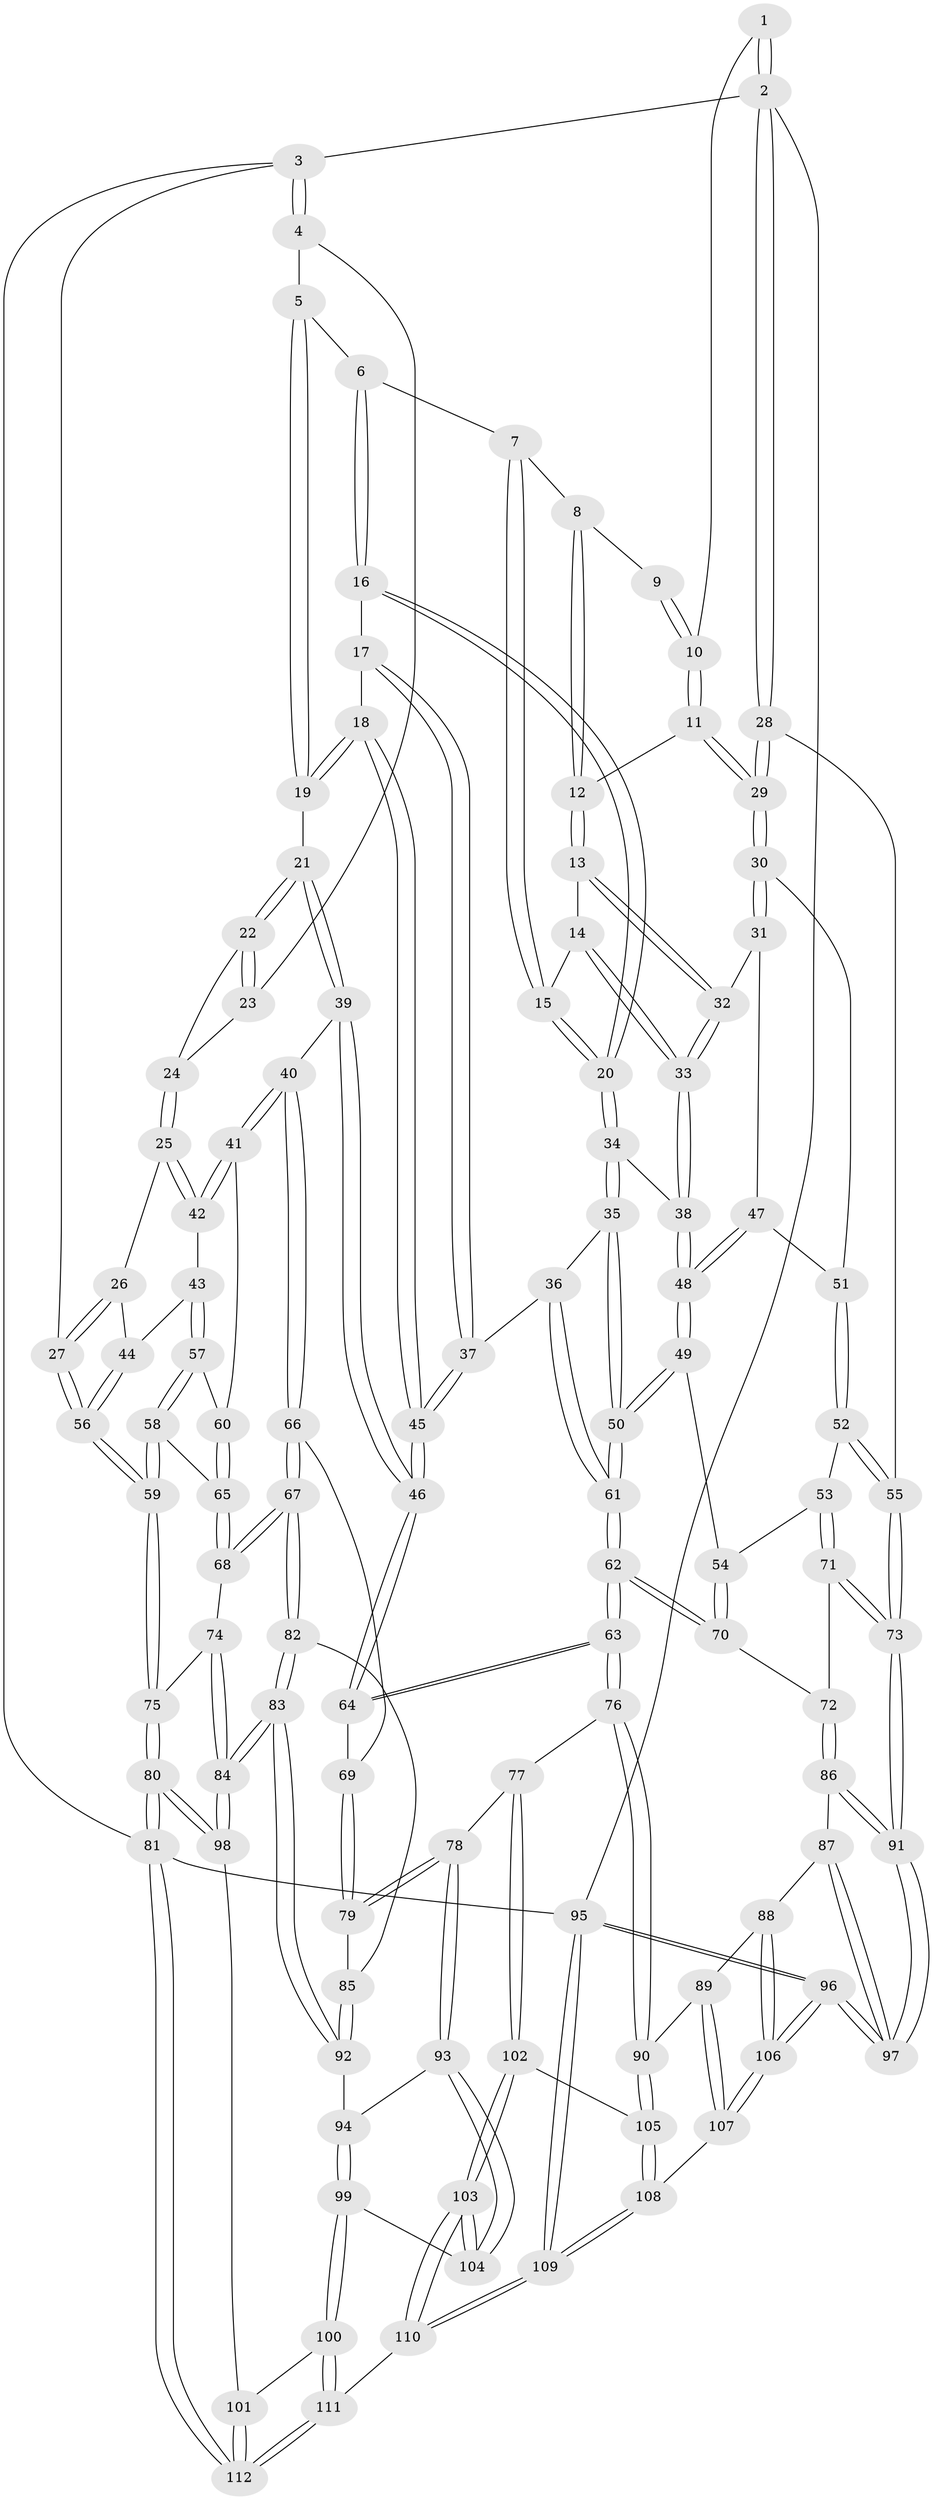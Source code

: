 // Generated by graph-tools (version 1.1) at 2025/27/03/15/25 16:27:57]
// undirected, 112 vertices, 277 edges
graph export_dot {
graph [start="1"]
  node [color=gray90,style=filled];
  1 [pos="+1+0"];
  2 [pos="+1+0"];
  3 [pos="+0+0"];
  4 [pos="+0+0"];
  5 [pos="+0.4448785663316139+0"];
  6 [pos="+0.5126282485028356+0"];
  7 [pos="+0.6096089064820908+0"];
  8 [pos="+0.6879922422233139+0"];
  9 [pos="+0.8141796813799665+0"];
  10 [pos="+0.9363721436596951+0.08816890564657903"];
  11 [pos="+0.9362867847275632+0.09135346714679246"];
  12 [pos="+0.8551344853541699+0.10601532534517376"];
  13 [pos="+0.8287755923225633+0.14285646662617216"];
  14 [pos="+0.8255002516273453+0.14488391339649437"];
  15 [pos="+0.6990481643168845+0.16429069347823633"];
  16 [pos="+0.5251645296221327+0.17813197845566633"];
  17 [pos="+0.5224171437889533+0.17989275035979396"];
  18 [pos="+0.3585349322986992+0.19277264829299573"];
  19 [pos="+0.3240909918338564+0.15838460777369984"];
  20 [pos="+0.6645587746099169+0.2250485948743599"];
  21 [pos="+0.23486984313962525+0.174461381770951"];
  22 [pos="+0.2237428658681824+0.16979557996356578"];
  23 [pos="+0+0"];
  24 [pos="+0.11761068088598799+0.19810200587119248"];
  25 [pos="+0.09801086028745665+0.21012770026629318"];
  26 [pos="+0.019174459225603797+0.20258098768432692"];
  27 [pos="+0+0.05670631823070284"];
  28 [pos="+1+0.20752635228614413"];
  29 [pos="+1+0.19819533274787504"];
  30 [pos="+1+0.20781398703630946"];
  31 [pos="+0.925762872215799+0.2384195880343013"];
  32 [pos="+0.922061841976626+0.2371929065005399"];
  33 [pos="+0.8284675053340095+0.2660212928947051"];
  34 [pos="+0.6696201526528466+0.25567527501720005"];
  35 [pos="+0.646009496086676+0.30694513933820844"];
  36 [pos="+0.4941893881199852+0.36008866754187707"];
  37 [pos="+0.47747281702225924+0.3579267832503859"];
  38 [pos="+0.8034790130770658+0.3088592721783505"];
  39 [pos="+0.20832208704978014+0.38479802338469493"];
  40 [pos="+0.20215003518160002+0.3885861537359339"];
  41 [pos="+0.15027796160609688+0.3781553551761881"];
  42 [pos="+0.11918964642910905+0.36010022821259613"];
  43 [pos="+0.05686269040373007+0.35971738392485403"];
  44 [pos="+0.047677534882653576+0.35683234079829196"];
  45 [pos="+0.3982730479463372+0.3802395065366095"];
  46 [pos="+0.39530315395710386+0.3841566585792307"];
  47 [pos="+0.8862053357014692+0.33852668557249604"];
  48 [pos="+0.8338981361128371+0.3612364851166123"];
  49 [pos="+0.8329602521200786+0.3681687270344609"];
  50 [pos="+0.6818890622865038+0.44225439632308833"];
  51 [pos="+0.9292489503787602+0.34241311904903116"];
  52 [pos="+1+0.44936612201771386"];
  53 [pos="+0.8773009749383636+0.45257082477063526"];
  54 [pos="+0.8671078924729435+0.4458637646510977"];
  55 [pos="+1+0.5029361784170588"];
  56 [pos="+0+0.3624348146746729"];
  57 [pos="+0.028399734818700076+0.45465782979330216"];
  58 [pos="+0+0.4830179509052426"];
  59 [pos="+0+0.5264917171482281"];
  60 [pos="+0.09022322174305586+0.45346807740585954"];
  61 [pos="+0.6563900458361971+0.546046256173786"];
  62 [pos="+0.6572879090018413+0.5631318871082887"];
  63 [pos="+0.6371243786232476+0.5845674395328758"];
  64 [pos="+0.4044513365106702+0.47292219846173017"];
  65 [pos="+0.07784031779721752+0.5128962057408317"];
  66 [pos="+0.19998548398746477+0.5452075091863284"];
  67 [pos="+0.1906053284572012+0.5674216795291892"];
  68 [pos="+0.1025386148149472+0.5518068693701169"];
  69 [pos="+0.3894684569209268+0.5038307449872039"];
  70 [pos="+0.687295495178388+0.5649471645424011"];
  71 [pos="+0.8832937544535497+0.5707583838536487"];
  72 [pos="+0.8418575924929548+0.6241232887868726"];
  73 [pos="+1+0.5188825655334913"];
  74 [pos="+0.045420836236380324+0.5858668251805347"];
  75 [pos="+0+0.5638278788412135"];
  76 [pos="+0.6055788799297749+0.6617463370193726"];
  77 [pos="+0.5690557537252984+0.6822329168405759"];
  78 [pos="+0.45208088653520384+0.6932080147065237"];
  79 [pos="+0.3826420529055775+0.6534706138834853"];
  80 [pos="+0+0.849972584619175"];
  81 [pos="+0+1"];
  82 [pos="+0.20695232983988932+0.6293463877532873"];
  83 [pos="+0.12059361731732625+0.7528949325657245"];
  84 [pos="+0.0976611324207515+0.7786399005876267"];
  85 [pos="+0.331759501081497+0.6654439867425895"];
  86 [pos="+0.863264267235827+0.6670582143128889"];
  87 [pos="+0.8550652949831045+0.7304071972417452"];
  88 [pos="+0.8130285920095588+0.7729442422786762"];
  89 [pos="+0.8036926603736284+0.7813285417937402"];
  90 [pos="+0.7029211545650755+0.7763454422322108"];
  91 [pos="+1+0.6443922723717483"];
  92 [pos="+0.304532916115373+0.7542172411846801"];
  93 [pos="+0.4245767726877695+0.7809035568834062"];
  94 [pos="+0.3049077307570472+0.7768596085707994"];
  95 [pos="+1+1"];
  96 [pos="+1+1"];
  97 [pos="+1+1"];
  98 [pos="+0.08463897863248378+0.801251904961751"];
  99 [pos="+0.2882841669321184+0.862487967771332"];
  100 [pos="+0.2616659859032522+0.876726502407884"];
  101 [pos="+0.17383311004749263+0.8835662020520199"];
  102 [pos="+0.5472168599990521+0.841411417806552"];
  103 [pos="+0.48230837840414315+0.9457206149375882"];
  104 [pos="+0.41069900777652585+0.8676237997238776"];
  105 [pos="+0.6796069092820017+0.8685674259668184"];
  106 [pos="+1+1"];
  107 [pos="+0.8378885820717217+0.8936073640628669"];
  108 [pos="+0.6900809251544588+0.9827098518421415"];
  109 [pos="+0.6075207797632178+1"];
  110 [pos="+0.5359760992893386+1"];
  111 [pos="+0.4405328105861553+1"];
  112 [pos="+0.15272566904582577+1"];
  1 -- 2;
  1 -- 2;
  1 -- 10;
  2 -- 3;
  2 -- 28;
  2 -- 28;
  2 -- 95;
  3 -- 4;
  3 -- 4;
  3 -- 27;
  3 -- 81;
  4 -- 5;
  4 -- 23;
  5 -- 6;
  5 -- 19;
  5 -- 19;
  6 -- 7;
  6 -- 16;
  6 -- 16;
  7 -- 8;
  7 -- 15;
  7 -- 15;
  8 -- 9;
  8 -- 12;
  8 -- 12;
  9 -- 10;
  9 -- 10;
  10 -- 11;
  10 -- 11;
  11 -- 12;
  11 -- 29;
  11 -- 29;
  12 -- 13;
  12 -- 13;
  13 -- 14;
  13 -- 32;
  13 -- 32;
  14 -- 15;
  14 -- 33;
  14 -- 33;
  15 -- 20;
  15 -- 20;
  16 -- 17;
  16 -- 20;
  16 -- 20;
  17 -- 18;
  17 -- 37;
  17 -- 37;
  18 -- 19;
  18 -- 19;
  18 -- 45;
  18 -- 45;
  19 -- 21;
  20 -- 34;
  20 -- 34;
  21 -- 22;
  21 -- 22;
  21 -- 39;
  21 -- 39;
  22 -- 23;
  22 -- 23;
  22 -- 24;
  23 -- 24;
  24 -- 25;
  24 -- 25;
  25 -- 26;
  25 -- 42;
  25 -- 42;
  26 -- 27;
  26 -- 27;
  26 -- 44;
  27 -- 56;
  27 -- 56;
  28 -- 29;
  28 -- 29;
  28 -- 55;
  29 -- 30;
  29 -- 30;
  30 -- 31;
  30 -- 31;
  30 -- 51;
  31 -- 32;
  31 -- 47;
  32 -- 33;
  32 -- 33;
  33 -- 38;
  33 -- 38;
  34 -- 35;
  34 -- 35;
  34 -- 38;
  35 -- 36;
  35 -- 50;
  35 -- 50;
  36 -- 37;
  36 -- 61;
  36 -- 61;
  37 -- 45;
  37 -- 45;
  38 -- 48;
  38 -- 48;
  39 -- 40;
  39 -- 46;
  39 -- 46;
  40 -- 41;
  40 -- 41;
  40 -- 66;
  40 -- 66;
  41 -- 42;
  41 -- 42;
  41 -- 60;
  42 -- 43;
  43 -- 44;
  43 -- 57;
  43 -- 57;
  44 -- 56;
  44 -- 56;
  45 -- 46;
  45 -- 46;
  46 -- 64;
  46 -- 64;
  47 -- 48;
  47 -- 48;
  47 -- 51;
  48 -- 49;
  48 -- 49;
  49 -- 50;
  49 -- 50;
  49 -- 54;
  50 -- 61;
  50 -- 61;
  51 -- 52;
  51 -- 52;
  52 -- 53;
  52 -- 55;
  52 -- 55;
  53 -- 54;
  53 -- 71;
  53 -- 71;
  54 -- 70;
  54 -- 70;
  55 -- 73;
  55 -- 73;
  56 -- 59;
  56 -- 59;
  57 -- 58;
  57 -- 58;
  57 -- 60;
  58 -- 59;
  58 -- 59;
  58 -- 65;
  59 -- 75;
  59 -- 75;
  60 -- 65;
  60 -- 65;
  61 -- 62;
  61 -- 62;
  62 -- 63;
  62 -- 63;
  62 -- 70;
  62 -- 70;
  63 -- 64;
  63 -- 64;
  63 -- 76;
  63 -- 76;
  64 -- 69;
  65 -- 68;
  65 -- 68;
  66 -- 67;
  66 -- 67;
  66 -- 69;
  67 -- 68;
  67 -- 68;
  67 -- 82;
  67 -- 82;
  68 -- 74;
  69 -- 79;
  69 -- 79;
  70 -- 72;
  71 -- 72;
  71 -- 73;
  71 -- 73;
  72 -- 86;
  72 -- 86;
  73 -- 91;
  73 -- 91;
  74 -- 75;
  74 -- 84;
  74 -- 84;
  75 -- 80;
  75 -- 80;
  76 -- 77;
  76 -- 90;
  76 -- 90;
  77 -- 78;
  77 -- 102;
  77 -- 102;
  78 -- 79;
  78 -- 79;
  78 -- 93;
  78 -- 93;
  79 -- 85;
  80 -- 81;
  80 -- 81;
  80 -- 98;
  80 -- 98;
  81 -- 112;
  81 -- 112;
  81 -- 95;
  82 -- 83;
  82 -- 83;
  82 -- 85;
  83 -- 84;
  83 -- 84;
  83 -- 92;
  83 -- 92;
  84 -- 98;
  84 -- 98;
  85 -- 92;
  85 -- 92;
  86 -- 87;
  86 -- 91;
  86 -- 91;
  87 -- 88;
  87 -- 97;
  87 -- 97;
  88 -- 89;
  88 -- 106;
  88 -- 106;
  89 -- 90;
  89 -- 107;
  89 -- 107;
  90 -- 105;
  90 -- 105;
  91 -- 97;
  91 -- 97;
  92 -- 94;
  93 -- 94;
  93 -- 104;
  93 -- 104;
  94 -- 99;
  94 -- 99;
  95 -- 96;
  95 -- 96;
  95 -- 109;
  95 -- 109;
  96 -- 97;
  96 -- 97;
  96 -- 106;
  96 -- 106;
  98 -- 101;
  99 -- 100;
  99 -- 100;
  99 -- 104;
  100 -- 101;
  100 -- 111;
  100 -- 111;
  101 -- 112;
  101 -- 112;
  102 -- 103;
  102 -- 103;
  102 -- 105;
  103 -- 104;
  103 -- 104;
  103 -- 110;
  103 -- 110;
  105 -- 108;
  105 -- 108;
  106 -- 107;
  106 -- 107;
  107 -- 108;
  108 -- 109;
  108 -- 109;
  109 -- 110;
  109 -- 110;
  110 -- 111;
  111 -- 112;
  111 -- 112;
}
